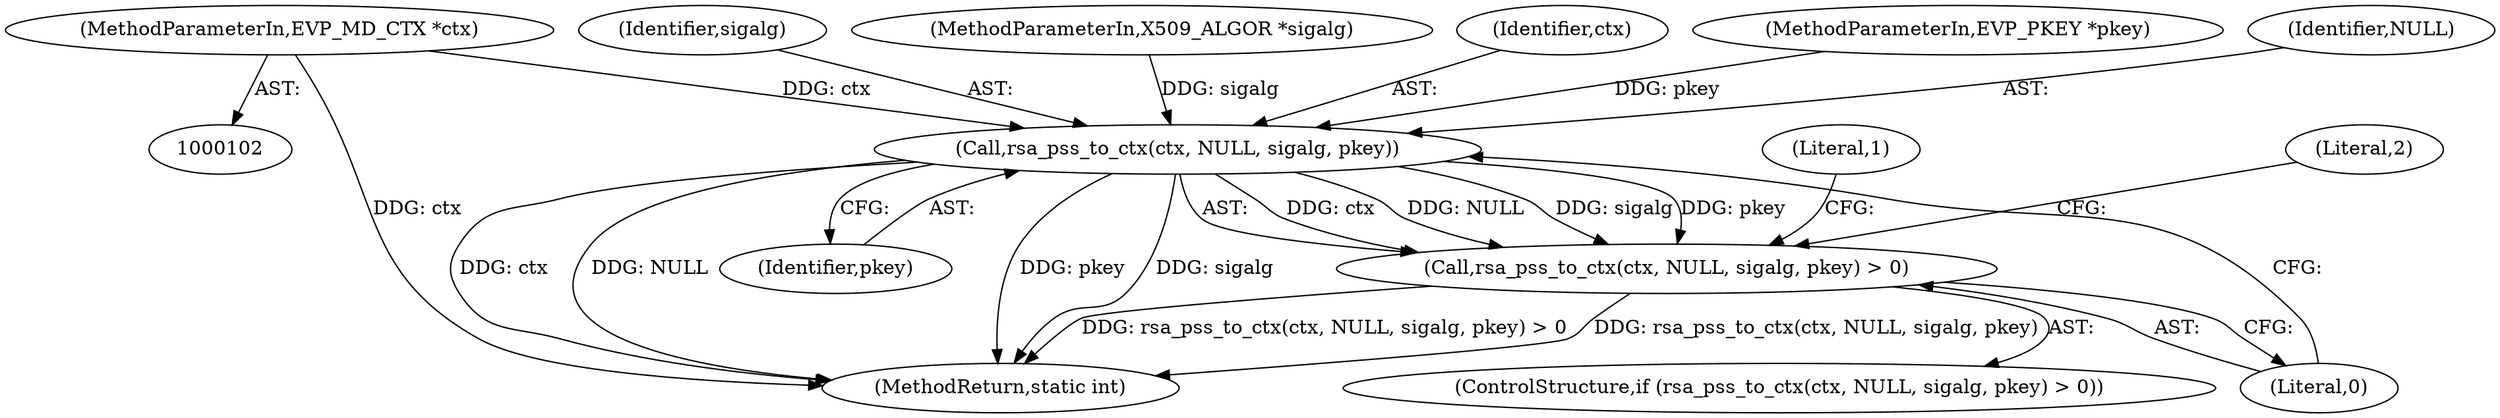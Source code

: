 digraph "0_openssl_4b22cce3812052fe64fc3f6d58d8cc884e3cb834@pointer" {
"1000103" [label="(MethodParameterIn,EVP_MD_CTX *ctx)"];
"1000126" [label="(Call,rsa_pss_to_ctx(ctx, NULL, sigalg, pkey))"];
"1000125" [label="(Call,rsa_pss_to_ctx(ctx, NULL, sigalg, pkey) > 0)"];
"1000130" [label="(Identifier,pkey)"];
"1000108" [label="(MethodParameterIn,EVP_PKEY *pkey)"];
"1000131" [label="(Literal,0)"];
"1000126" [label="(Call,rsa_pss_to_ctx(ctx, NULL, sigalg, pkey))"];
"1000134" [label="(Literal,2)"];
"1000138" [label="(MethodReturn,static int)"];
"1000103" [label="(MethodParameterIn,EVP_MD_CTX *ctx)"];
"1000128" [label="(Identifier,NULL)"];
"1000129" [label="(Identifier,sigalg)"];
"1000125" [label="(Call,rsa_pss_to_ctx(ctx, NULL, sigalg, pkey) > 0)"];
"1000124" [label="(ControlStructure,if (rsa_pss_to_ctx(ctx, NULL, sigalg, pkey) > 0))"];
"1000106" [label="(MethodParameterIn,X509_ALGOR *sigalg)"];
"1000137" [label="(Literal,1)"];
"1000127" [label="(Identifier,ctx)"];
"1000103" -> "1000102"  [label="AST: "];
"1000103" -> "1000138"  [label="DDG: ctx"];
"1000103" -> "1000126"  [label="DDG: ctx"];
"1000126" -> "1000125"  [label="AST: "];
"1000126" -> "1000130"  [label="CFG: "];
"1000127" -> "1000126"  [label="AST: "];
"1000128" -> "1000126"  [label="AST: "];
"1000129" -> "1000126"  [label="AST: "];
"1000130" -> "1000126"  [label="AST: "];
"1000131" -> "1000126"  [label="CFG: "];
"1000126" -> "1000138"  [label="DDG: ctx"];
"1000126" -> "1000138"  [label="DDG: NULL"];
"1000126" -> "1000138"  [label="DDG: pkey"];
"1000126" -> "1000138"  [label="DDG: sigalg"];
"1000126" -> "1000125"  [label="DDG: ctx"];
"1000126" -> "1000125"  [label="DDG: NULL"];
"1000126" -> "1000125"  [label="DDG: sigalg"];
"1000126" -> "1000125"  [label="DDG: pkey"];
"1000106" -> "1000126"  [label="DDG: sigalg"];
"1000108" -> "1000126"  [label="DDG: pkey"];
"1000125" -> "1000124"  [label="AST: "];
"1000125" -> "1000131"  [label="CFG: "];
"1000131" -> "1000125"  [label="AST: "];
"1000134" -> "1000125"  [label="CFG: "];
"1000137" -> "1000125"  [label="CFG: "];
"1000125" -> "1000138"  [label="DDG: rsa_pss_to_ctx(ctx, NULL, sigalg, pkey) > 0"];
"1000125" -> "1000138"  [label="DDG: rsa_pss_to_ctx(ctx, NULL, sigalg, pkey)"];
}
